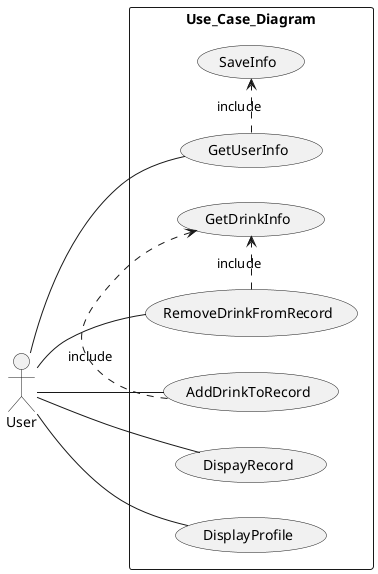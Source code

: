 @startuml Use_Case_Diagram

left to right direction
actor User
rectangle Use_Case_Diagram {
  User -- (GetUserInfo)
  (GetUserInfo) .> (SaveInfo) : include
  User -- (AddDrinkToRecord)
  User -- (RemoveDrinkFromRecord)
  (RemoveDrinkFromRecord) .> (GetDrinkInfo) : include
  (AddDrinkToRecord) .> (GetDrinkInfo) : include
  User -- (DispayRecord)
  User -- (DisplayProfile)
}
@enduml